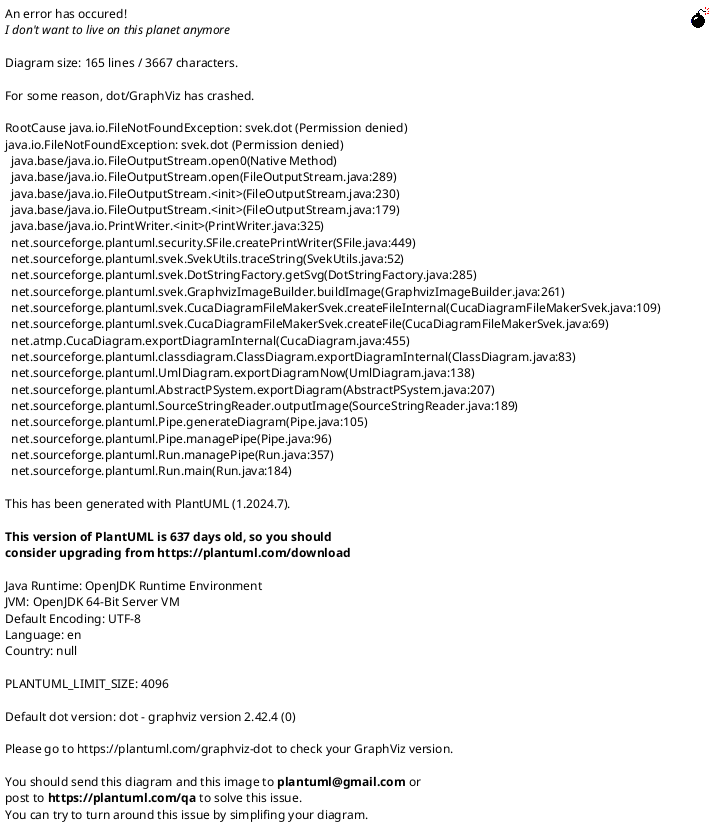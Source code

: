 ' DVG303 :: Objektorienterad design och programmering
' 860224 Jonas Sjöberg
' Högskolan i Gävle
' tel12jsg@student.hig.se
'
' Lab #1    Uppgift 2


@startuml
' ____________________________________________________________________________
' ____ CONFIGURATION OPTIONS __________________________________________________
' debug flag creates a 'svek.dot' and 'svek.svg' file in ~/
!pragma svek_trace on

' package graphical style
skinparam packageStyle folder

' don't use symbols to indicate visibility
skinparam classAttributeIconsize 0


' ____________________________________________________________________________
' ____ CLASS DEFINITIONS ______________________________________________________
package se.hig.oodp.lab.model {
    class Vertex2D {
        -x:double
        -y:double
        --
        +Vertex2D(x:double, y:double)
        ..
        +getX():double
        +getY():double
        +moveBy(dx:double, dy:double):Vertex2D
        +rotate(ref:Vertex2D, angle:double):Vertex2D
        +scale(ref:Vertex2D, x_factor:double, y_factor:double):Vertex2D
        +toString():String
    }
}

package se.hig.oodp.lab.model.simplefigure {
    abstract class SimpleFigure {
        #position:Vertex2D
        --
        SimpleFigure(position:Vertex2D)
        ..
        +moveBy(dx:double. dy:double)
        +getPosition():Vertex2D
    }

    class Point {
        +Point(position:Vertex2D)
        --
        Point(position:Vertex2D)
        ..
        +toString():String
    }

    class Circle {
        -radius:double
        --
        +Circle(position:Vertex2D, radius:double)
        ..
        +scale(factor:double)
        +getRadius():double
        +toString():String
    }

    class Ellipse {
        -width:double
        -height:double
        --
        +Ellipse(position:Vertex2D, radius:double)
        ..
        +scale(xFactor:double, yFactor:double)
        +toString():String
    }
}

package se.hig.oodp.lab.model.figure {
    abstract class Figure {
        +DEFAULT_X_COORD:double
        +DEFAULT_Y_COORD:double
        #center:Vertex2D
        #vertices:ArrayList<Vertex2D>
        --
        +Figure(center:Vertex2D)
        ..
        -addVerticesToList(newVertices:Vertex2D...)
        +moveBy(dx:double, dy:double)
        +getCenter():Vertex2D
        +getVertex(n:int):Vertex2D
    }

    class Line {
        -v0:Vertex2D
        -v1:Vertex2D
        --
        +Line(v0:Vertex2D, v1:Vertex2D)
        ..
        -updateCenterPoint()
        +rotate(angle:double)
        +scale(xFactor:double, yFactor:double)
        +toString():String
    }

    class Triangle {
        -v0:Vertex2D
        -v1:Vertex2D
        -v2:Vertex2D
        -width:double
        -height:double
        --
        +Triangle(center:Vertex2D, width:double, height:double)
        +Triangle(v0:Vertex2D, v1:Vertex2D, v2:Vertex2D)
        ..
        -calculateVerticesFromCenter()
        -updateCenterPoint()
        +rotate(angle:double)
        +scale(xFactor:double, yFactor:double)
        +toString():String
    }

    class Rectangle {
        -v0:Vertex2D
        -v1:Vertex2D
        -v3:Vertex2D
        -v3:Vertex2D
        -width:double
        -height:double
        --
        +Rectangle(center:Vertex2D, width:double, height:double)
        +Rectangle(v0:Vertex2D, v1:Vertex2D, v2:Vertex2D, v3:Vertex2D)
        ..
        -calculateVerticesFromCenter()
        -updateCenterPoint()
        -calculateWidth()
        -calculateHeight()
        +rotate(angle:double)
        +scale(xFactor:double, yFactor:double)
        +toString():String
    }

    class Square {
        -v0:Vertex2D
        -v1:Vertex2D
        -v3:Vertex2D
        -v3:Vertex2D
        -sideLength:double
        --
        +Square(center:Vertex2D, side:double)
        ..
        -updateCenterPoint()
        +moveBy(dx:double, dy:double)
        +rotate(angle:double)
        +scale(xFactor:double, yFactor:double)
        +toString():String
    }
}


' ____________________________________________________________________________
' ____ PACKAGE HIERARCHY _____________________________________________________
se.hig.oodp.lab.model +-- se.hig.oodp.lab.model.figure
se.hig.oodp.lab.model +-- se.hig.oodp.lab.model.simplefigure


' ____________________________________________________________________________
' ____ RELATIONS BETWEEN CLASSES _____________________________________________
' <|--      extension
' *--       composition
' o--       aggregation

Figure <.. Vertex2D
SimpleFigure <.. Vertex2D

SimpleFigure <|-- Point
SimpleFigure <|-- Circle

Figure <|-- Line
Figure <|-- Triangle
Figure <|-- Rectangle
Figure <|-- Square




@enduml
